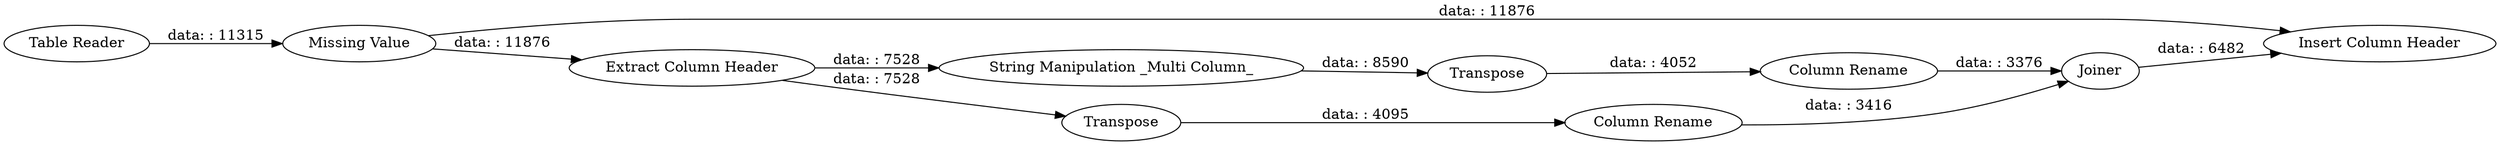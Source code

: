 digraph {
	"-7957580987274474107_142" [label=Transpose]
	"-7957580987274474107_140" [label="String Manipulation _Multi Column_"]
	"-7957580987274474107_147" [label="Column Rename"]
	"-7957580987274474107_144" [label=Joiner]
	"-7957580987274474107_136" [label="Missing Value"]
	"-7957580987274474107_141" [label="Insert Column Header"]
	"-7957580987274474107_146" [label="Table Reader"]
	"-7957580987274474107_143" [label=Transpose]
	"-7957580987274474107_148" [label="Column Rename"]
	"-7957580987274474107_138" [label="Extract Column Header"]
	"-7957580987274474107_138" -> "-7957580987274474107_140" [label="data: : 7528"]
	"-7957580987274474107_144" -> "-7957580987274474107_141" [label="data: : 6482"]
	"-7957580987274474107_147" -> "-7957580987274474107_144" [label="data: : 3416"]
	"-7957580987274474107_148" -> "-7957580987274474107_144" [label="data: : 3376"]
	"-7957580987274474107_140" -> "-7957580987274474107_142" [label="data: : 8590"]
	"-7957580987274474107_136" -> "-7957580987274474107_138" [label="data: : 11876"]
	"-7957580987274474107_136" -> "-7957580987274474107_141" [label="data: : 11876"]
	"-7957580987274474107_142" -> "-7957580987274474107_148" [label="data: : 4052"]
	"-7957580987274474107_143" -> "-7957580987274474107_147" [label="data: : 4095"]
	"-7957580987274474107_146" -> "-7957580987274474107_136" [label="data: : 11315"]
	"-7957580987274474107_138" -> "-7957580987274474107_143" [label="data: : 7528"]
	rankdir=LR
}
